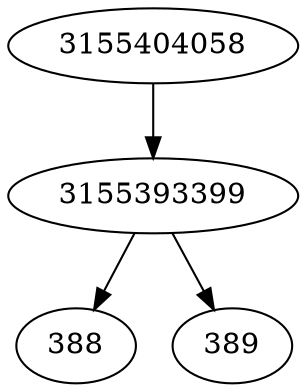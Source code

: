 strict digraph  {
3155404058;
388;
389;
3155393399;
3155404058 -> 3155393399;
3155393399 -> 388;
3155393399 -> 389;
}
